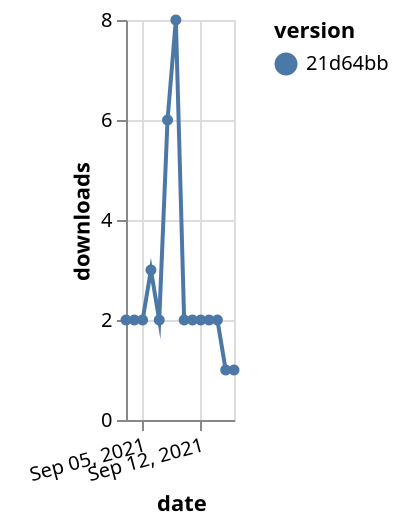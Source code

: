{"$schema": "https://vega.github.io/schema/vega-lite/v5.json", "description": "A simple bar chart with embedded data.", "data": {"values": [{"date": "2021-09-03", "total": 3247, "delta": 2, "version": "21d64bb"}, {"date": "2021-09-04", "total": 3249, "delta": 2, "version": "21d64bb"}, {"date": "2021-09-05", "total": 3251, "delta": 2, "version": "21d64bb"}, {"date": "2021-09-06", "total": 3254, "delta": 3, "version": "21d64bb"}, {"date": "2021-09-07", "total": 3256, "delta": 2, "version": "21d64bb"}, {"date": "2021-09-08", "total": 3262, "delta": 6, "version": "21d64bb"}, {"date": "2021-09-09", "total": 3270, "delta": 8, "version": "21d64bb"}, {"date": "2021-09-10", "total": 3272, "delta": 2, "version": "21d64bb"}, {"date": "2021-09-11", "total": 3274, "delta": 2, "version": "21d64bb"}, {"date": "2021-09-12", "total": 3276, "delta": 2, "version": "21d64bb"}, {"date": "2021-09-13", "total": 3278, "delta": 2, "version": "21d64bb"}, {"date": "2021-09-14", "total": 3280, "delta": 2, "version": "21d64bb"}, {"date": "2021-09-15", "total": 3281, "delta": 1, "version": "21d64bb"}, {"date": "2021-09-16", "total": 3282, "delta": 1, "version": "21d64bb"}]}, "width": "container", "mark": {"type": "line", "point": {"filled": true}}, "encoding": {"x": {"field": "date", "type": "temporal", "timeUnit": "yearmonthdate", "title": "date", "axis": {"labelAngle": -15}}, "y": {"field": "delta", "type": "quantitative", "title": "downloads"}, "color": {"field": "version", "type": "nominal"}, "tooltip": {"field": "delta"}}}